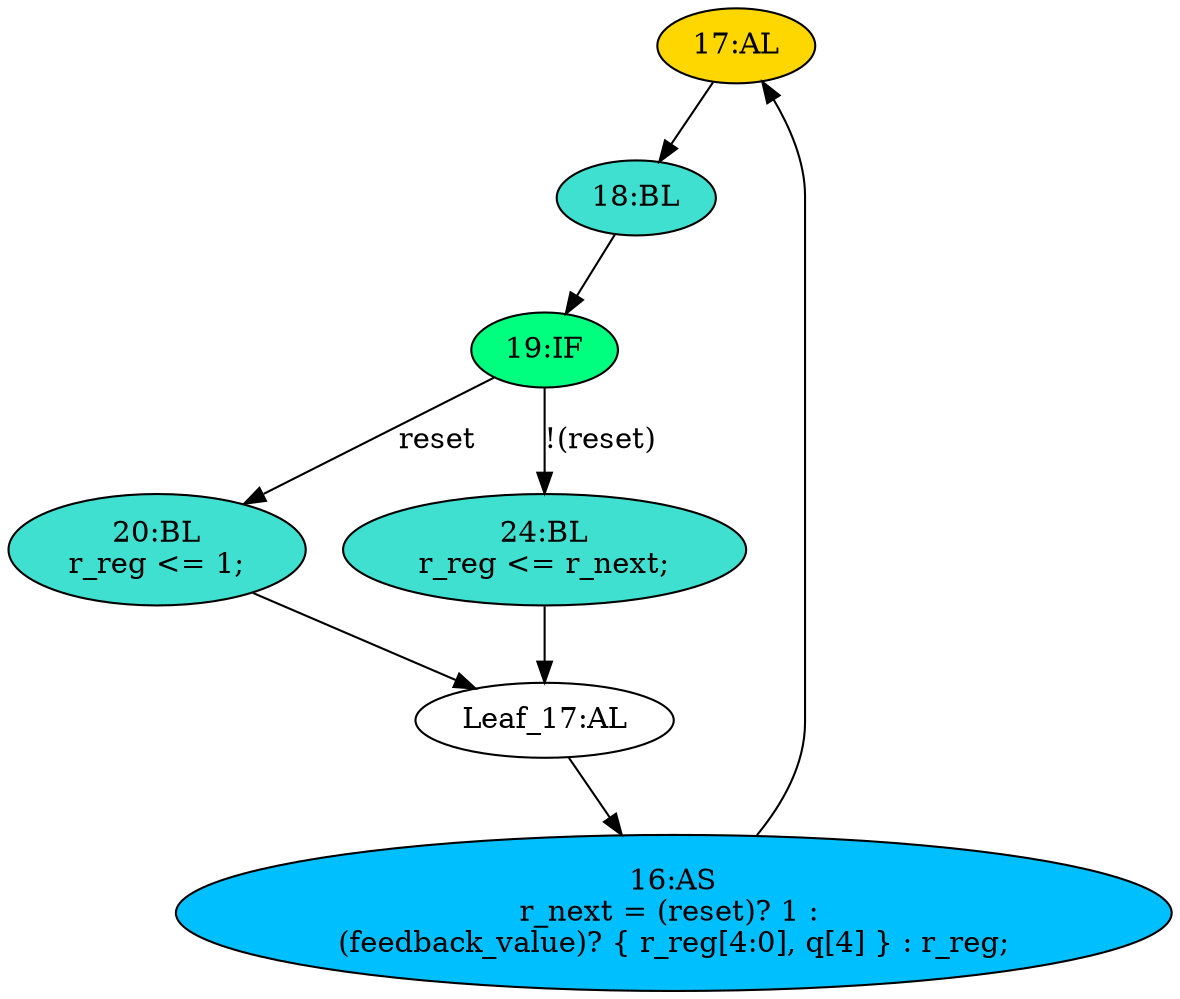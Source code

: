 strict digraph "compose( ,  )" {
	node [label="\N"];
	"17:AL"	[ast="<pyverilog.vparser.ast.Always object at 0x7ff4c07f2450>",
		clk_sens=True,
		fillcolor=gold,
		label="17:AL",
		sens="['clk']",
		statements="[]",
		style=filled,
		typ=Always,
		use_var="['reset', 'r_next']"];
	"18:BL"	[ast="<pyverilog.vparser.ast.Block object at 0x7ff4c07f2390>",
		fillcolor=turquoise,
		label="18:BL",
		statements="[]",
		style=filled,
		typ=Block];
	"17:AL" -> "18:BL"	[cond="[]",
		lineno=None];
	"20:BL"	[ast="<pyverilog.vparser.ast.Block object at 0x7ff4c07f2250>",
		fillcolor=turquoise,
		label="20:BL
r_reg <= 1;",
		statements="[<pyverilog.vparser.ast.NonblockingSubstitution object at 0x7ff4c07fdc50>]",
		style=filled,
		typ=Block];
	"Leaf_17:AL"	[def_var="['r_reg']",
		label="Leaf_17:AL"];
	"20:BL" -> "Leaf_17:AL"	[cond="[]",
		lineno=None];
	"16:AS"	[ast="<pyverilog.vparser.ast.Assign object at 0x7ff4c07e4d10>",
		def_var="['r_next']",
		fillcolor=deepskyblue,
		label="16:AS
r_next = (reset)? 1 : 
(feedback_value)? { r_reg[4:0], q[4] } : r_reg;",
		statements="[]",
		style=filled,
		typ=Assign,
		use_var="['reset', 'feedback_value', 'r_reg', 'q', 'r_reg']"];
	"16:AS" -> "17:AL";
	"24:BL"	[ast="<pyverilog.vparser.ast.Block object at 0x7ff4c07e7950>",
		fillcolor=turquoise,
		label="24:BL
r_reg <= r_next;",
		statements="[<pyverilog.vparser.ast.NonblockingSubstitution object at 0x7ff4c07e7ad0>]",
		style=filled,
		typ=Block];
	"24:BL" -> "Leaf_17:AL"	[cond="[]",
		lineno=None];
	"19:IF"	[ast="<pyverilog.vparser.ast.IfStatement object at 0x7ff4c07e7650>",
		fillcolor=springgreen,
		label="19:IF",
		statements="[]",
		style=filled,
		typ=IfStatement];
	"19:IF" -> "20:BL"	[cond="['reset']",
		label=reset,
		lineno=19];
	"19:IF" -> "24:BL"	[cond="['reset']",
		label="!(reset)",
		lineno=19];
	"18:BL" -> "19:IF"	[cond="[]",
		lineno=None];
	"Leaf_17:AL" -> "16:AS";
}
